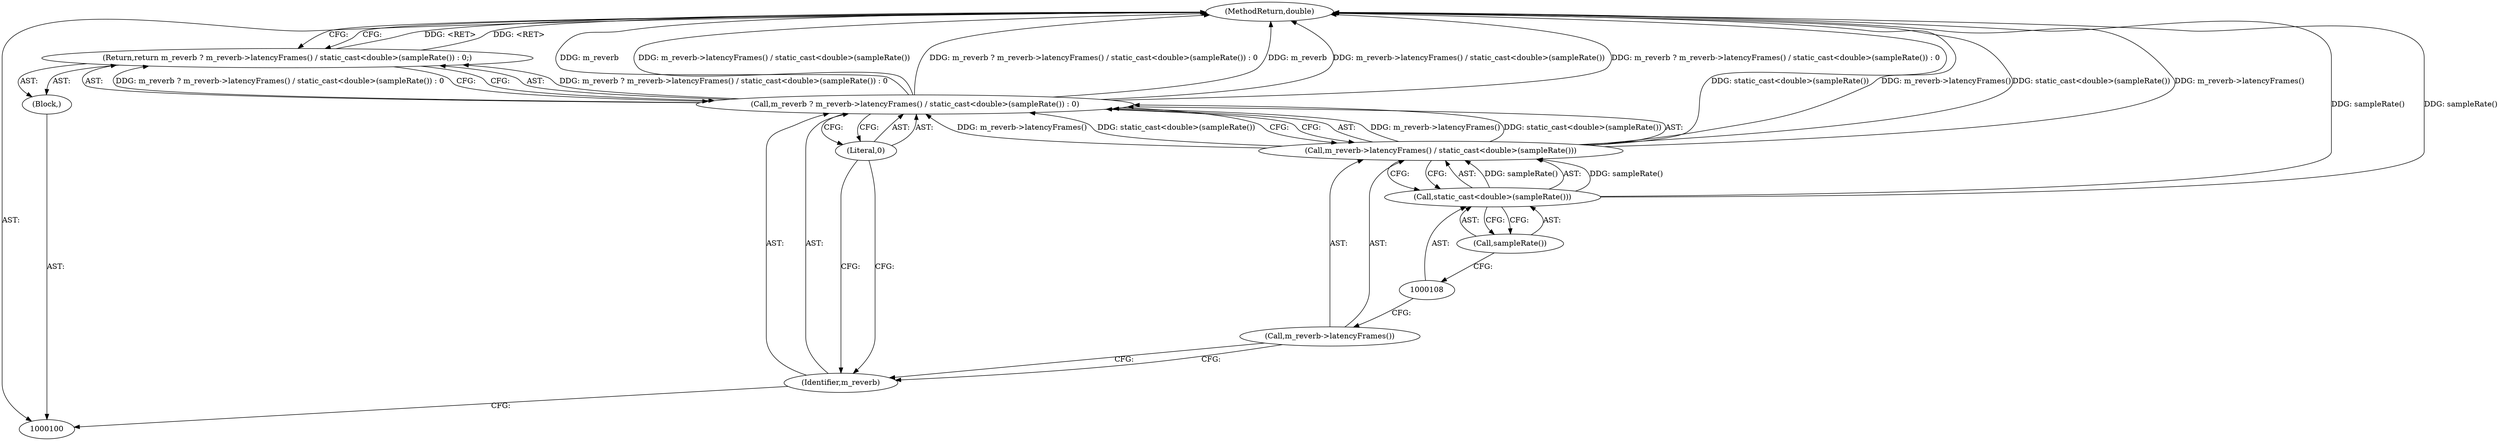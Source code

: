 digraph "1_Chrome_94bb8861ec61b4ebcce8a4489be2cf7e2a055d90" {
"1000111" [label="(MethodReturn,double)"];
"1000101" [label="(Block,)"];
"1000103" [label="(Call,m_reverb ? m_reverb->latencyFrames() / static_cast<double>(sampleRate()) : 0)"];
"1000104" [label="(Identifier,m_reverb)"];
"1000105" [label="(Call,m_reverb->latencyFrames() / static_cast<double>(sampleRate()))"];
"1000106" [label="(Call,m_reverb->latencyFrames())"];
"1000102" [label="(Return,return m_reverb ? m_reverb->latencyFrames() / static_cast<double>(sampleRate()) : 0;)"];
"1000107" [label="(Call,static_cast<double>(sampleRate()))"];
"1000109" [label="(Call,sampleRate())"];
"1000110" [label="(Literal,0)"];
"1000111" -> "1000100"  [label="AST: "];
"1000111" -> "1000102"  [label="CFG: "];
"1000105" -> "1000111"  [label="DDG: static_cast<double>(sampleRate())"];
"1000105" -> "1000111"  [label="DDG: m_reverb->latencyFrames()"];
"1000103" -> "1000111"  [label="DDG: m_reverb"];
"1000103" -> "1000111"  [label="DDG: m_reverb->latencyFrames() / static_cast<double>(sampleRate())"];
"1000103" -> "1000111"  [label="DDG: m_reverb ? m_reverb->latencyFrames() / static_cast<double>(sampleRate()) : 0"];
"1000107" -> "1000111"  [label="DDG: sampleRate()"];
"1000102" -> "1000111"  [label="DDG: <RET>"];
"1000101" -> "1000100"  [label="AST: "];
"1000102" -> "1000101"  [label="AST: "];
"1000103" -> "1000102"  [label="AST: "];
"1000103" -> "1000105"  [label="CFG: "];
"1000103" -> "1000110"  [label="CFG: "];
"1000104" -> "1000103"  [label="AST: "];
"1000105" -> "1000103"  [label="AST: "];
"1000110" -> "1000103"  [label="AST: "];
"1000102" -> "1000103"  [label="CFG: "];
"1000103" -> "1000111"  [label="DDG: m_reverb"];
"1000103" -> "1000111"  [label="DDG: m_reverb->latencyFrames() / static_cast<double>(sampleRate())"];
"1000103" -> "1000111"  [label="DDG: m_reverb ? m_reverb->latencyFrames() / static_cast<double>(sampleRate()) : 0"];
"1000103" -> "1000102"  [label="DDG: m_reverb ? m_reverb->latencyFrames() / static_cast<double>(sampleRate()) : 0"];
"1000105" -> "1000103"  [label="DDG: m_reverb->latencyFrames()"];
"1000105" -> "1000103"  [label="DDG: static_cast<double>(sampleRate())"];
"1000104" -> "1000103"  [label="AST: "];
"1000104" -> "1000100"  [label="CFG: "];
"1000106" -> "1000104"  [label="CFG: "];
"1000110" -> "1000104"  [label="CFG: "];
"1000105" -> "1000103"  [label="AST: "];
"1000105" -> "1000107"  [label="CFG: "];
"1000106" -> "1000105"  [label="AST: "];
"1000107" -> "1000105"  [label="AST: "];
"1000103" -> "1000105"  [label="CFG: "];
"1000105" -> "1000111"  [label="DDG: static_cast<double>(sampleRate())"];
"1000105" -> "1000111"  [label="DDG: m_reverb->latencyFrames()"];
"1000105" -> "1000103"  [label="DDG: m_reverb->latencyFrames()"];
"1000105" -> "1000103"  [label="DDG: static_cast<double>(sampleRate())"];
"1000107" -> "1000105"  [label="DDG: sampleRate()"];
"1000106" -> "1000105"  [label="AST: "];
"1000106" -> "1000104"  [label="CFG: "];
"1000108" -> "1000106"  [label="CFG: "];
"1000102" -> "1000101"  [label="AST: "];
"1000102" -> "1000103"  [label="CFG: "];
"1000103" -> "1000102"  [label="AST: "];
"1000111" -> "1000102"  [label="CFG: "];
"1000102" -> "1000111"  [label="DDG: <RET>"];
"1000103" -> "1000102"  [label="DDG: m_reverb ? m_reverb->latencyFrames() / static_cast<double>(sampleRate()) : 0"];
"1000107" -> "1000105"  [label="AST: "];
"1000107" -> "1000109"  [label="CFG: "];
"1000108" -> "1000107"  [label="AST: "];
"1000109" -> "1000107"  [label="AST: "];
"1000105" -> "1000107"  [label="CFG: "];
"1000107" -> "1000111"  [label="DDG: sampleRate()"];
"1000107" -> "1000105"  [label="DDG: sampleRate()"];
"1000109" -> "1000107"  [label="AST: "];
"1000109" -> "1000108"  [label="CFG: "];
"1000107" -> "1000109"  [label="CFG: "];
"1000110" -> "1000103"  [label="AST: "];
"1000110" -> "1000104"  [label="CFG: "];
"1000103" -> "1000110"  [label="CFG: "];
}
